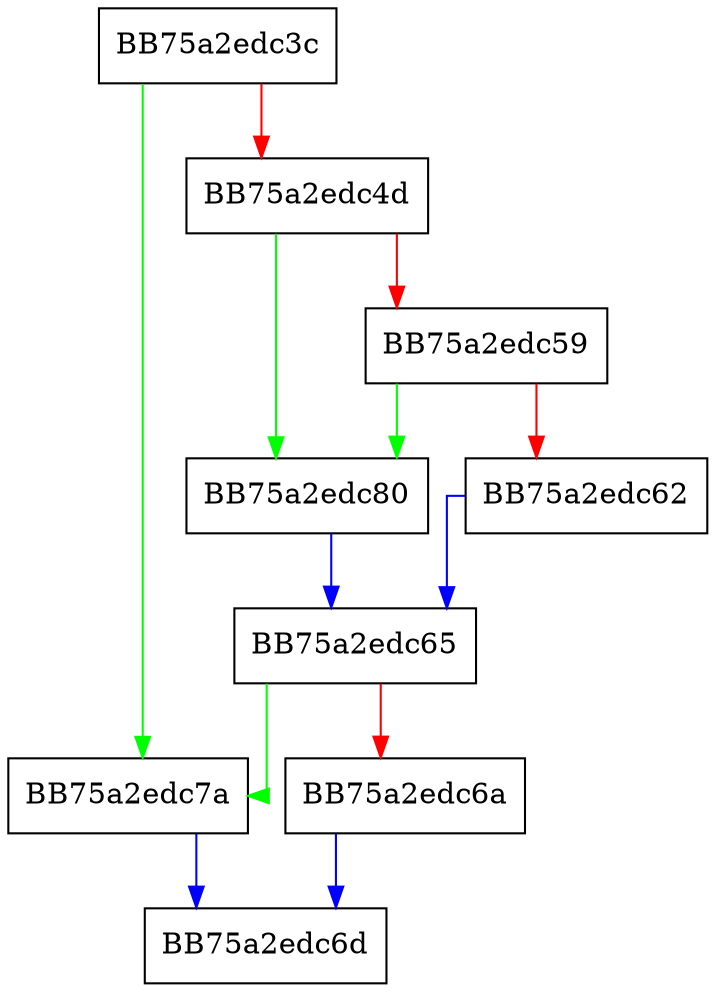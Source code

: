 digraph _Peek {
  node [shape="box"];
  graph [splines=ortho];
  BB75a2edc3c -> BB75a2edc7a [color="green"];
  BB75a2edc3c -> BB75a2edc4d [color="red"];
  BB75a2edc4d -> BB75a2edc80 [color="green"];
  BB75a2edc4d -> BB75a2edc59 [color="red"];
  BB75a2edc59 -> BB75a2edc80 [color="green"];
  BB75a2edc59 -> BB75a2edc62 [color="red"];
  BB75a2edc62 -> BB75a2edc65 [color="blue"];
  BB75a2edc65 -> BB75a2edc7a [color="green"];
  BB75a2edc65 -> BB75a2edc6a [color="red"];
  BB75a2edc6a -> BB75a2edc6d [color="blue"];
  BB75a2edc7a -> BB75a2edc6d [color="blue"];
  BB75a2edc80 -> BB75a2edc65 [color="blue"];
}